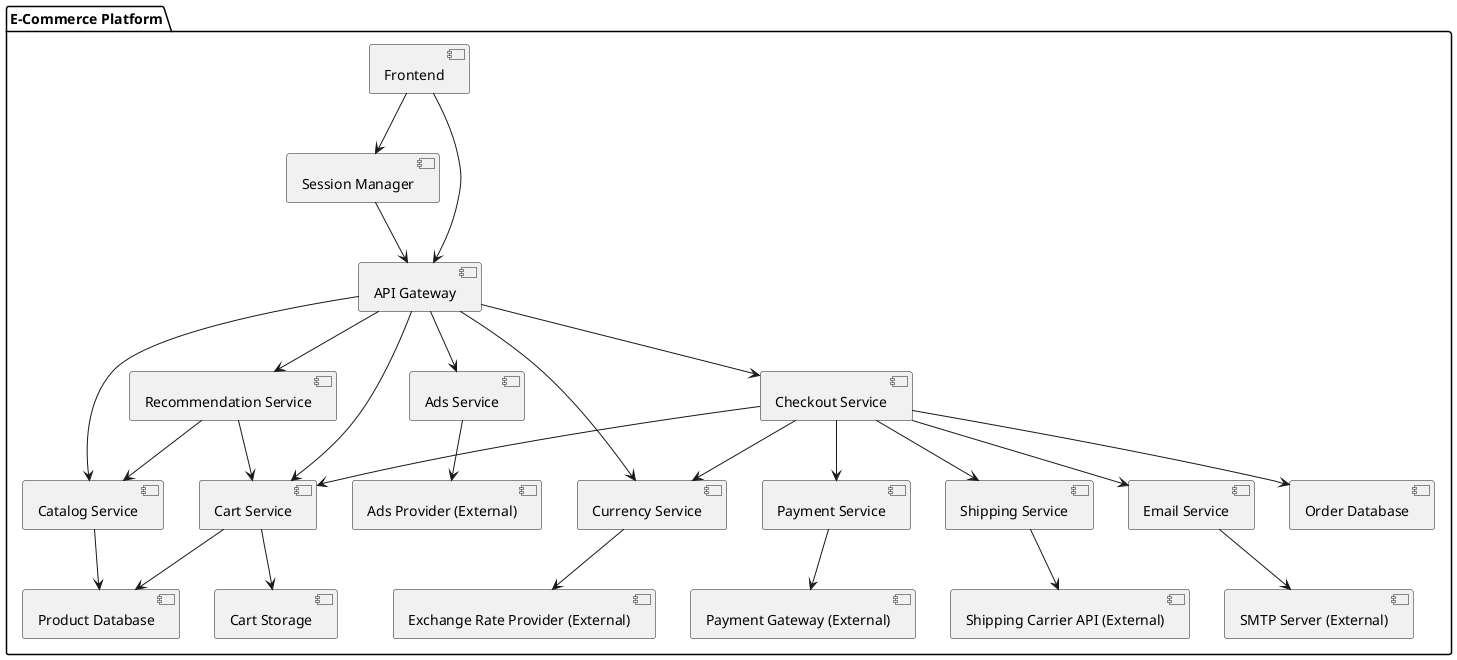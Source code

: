 @startuml
package "E-Commerce Platform" {

  [Frontend] as Frontend
  [Session Manager] as SessionManager
  [API Gateway] as API

  [Catalog Service] as Catalog
  [Cart Service] as Cart
  [Recommendation Service] as Recommendation
  [Ads Service] as Ads
  [Currency Service] as Currency
  [Checkout Service] as Checkout
  [Payment Service] as PaymentService
  [Shipping Service] as ShippingService
  [Email Service] as EmailService

  [Product Database] as ProductsDB
  [Cart Storage] as CartStore
  [Order Database] as OrderDB

  [Exchange Rate Provider (External)] as FXProvider
  [Payment Gateway (External)] as PaymentGateway
  [Shipping Carrier API (External)] as ShippingCarrierAPI
  [Ads Provider (External)] as AdsProvider
  [SMTP Server (External)] as SmtpServer

  Frontend --> API
  Frontend --> SessionManager
  SessionManager --> API

  API --> Catalog
  API --> Cart
  API --> Recommendation
  API --> Ads
  API --> Currency
  API --> Checkout

  Catalog --> ProductsDB
  Cart --> CartStore
  Cart --> ProductsDB

  Recommendation --> Catalog
  Recommendation --> Cart

  Ads --> AdsProvider

  Currency --> FXProvider

  Checkout --> Cart
  Checkout --> Currency
  Checkout --> ShippingService
  Checkout --> PaymentService
  Checkout --> EmailService
  Checkout --> OrderDB

  PaymentService --> PaymentGateway
  ShippingService --> ShippingCarrierAPI

  EmailService --> SmtpServer
}
@enduml

